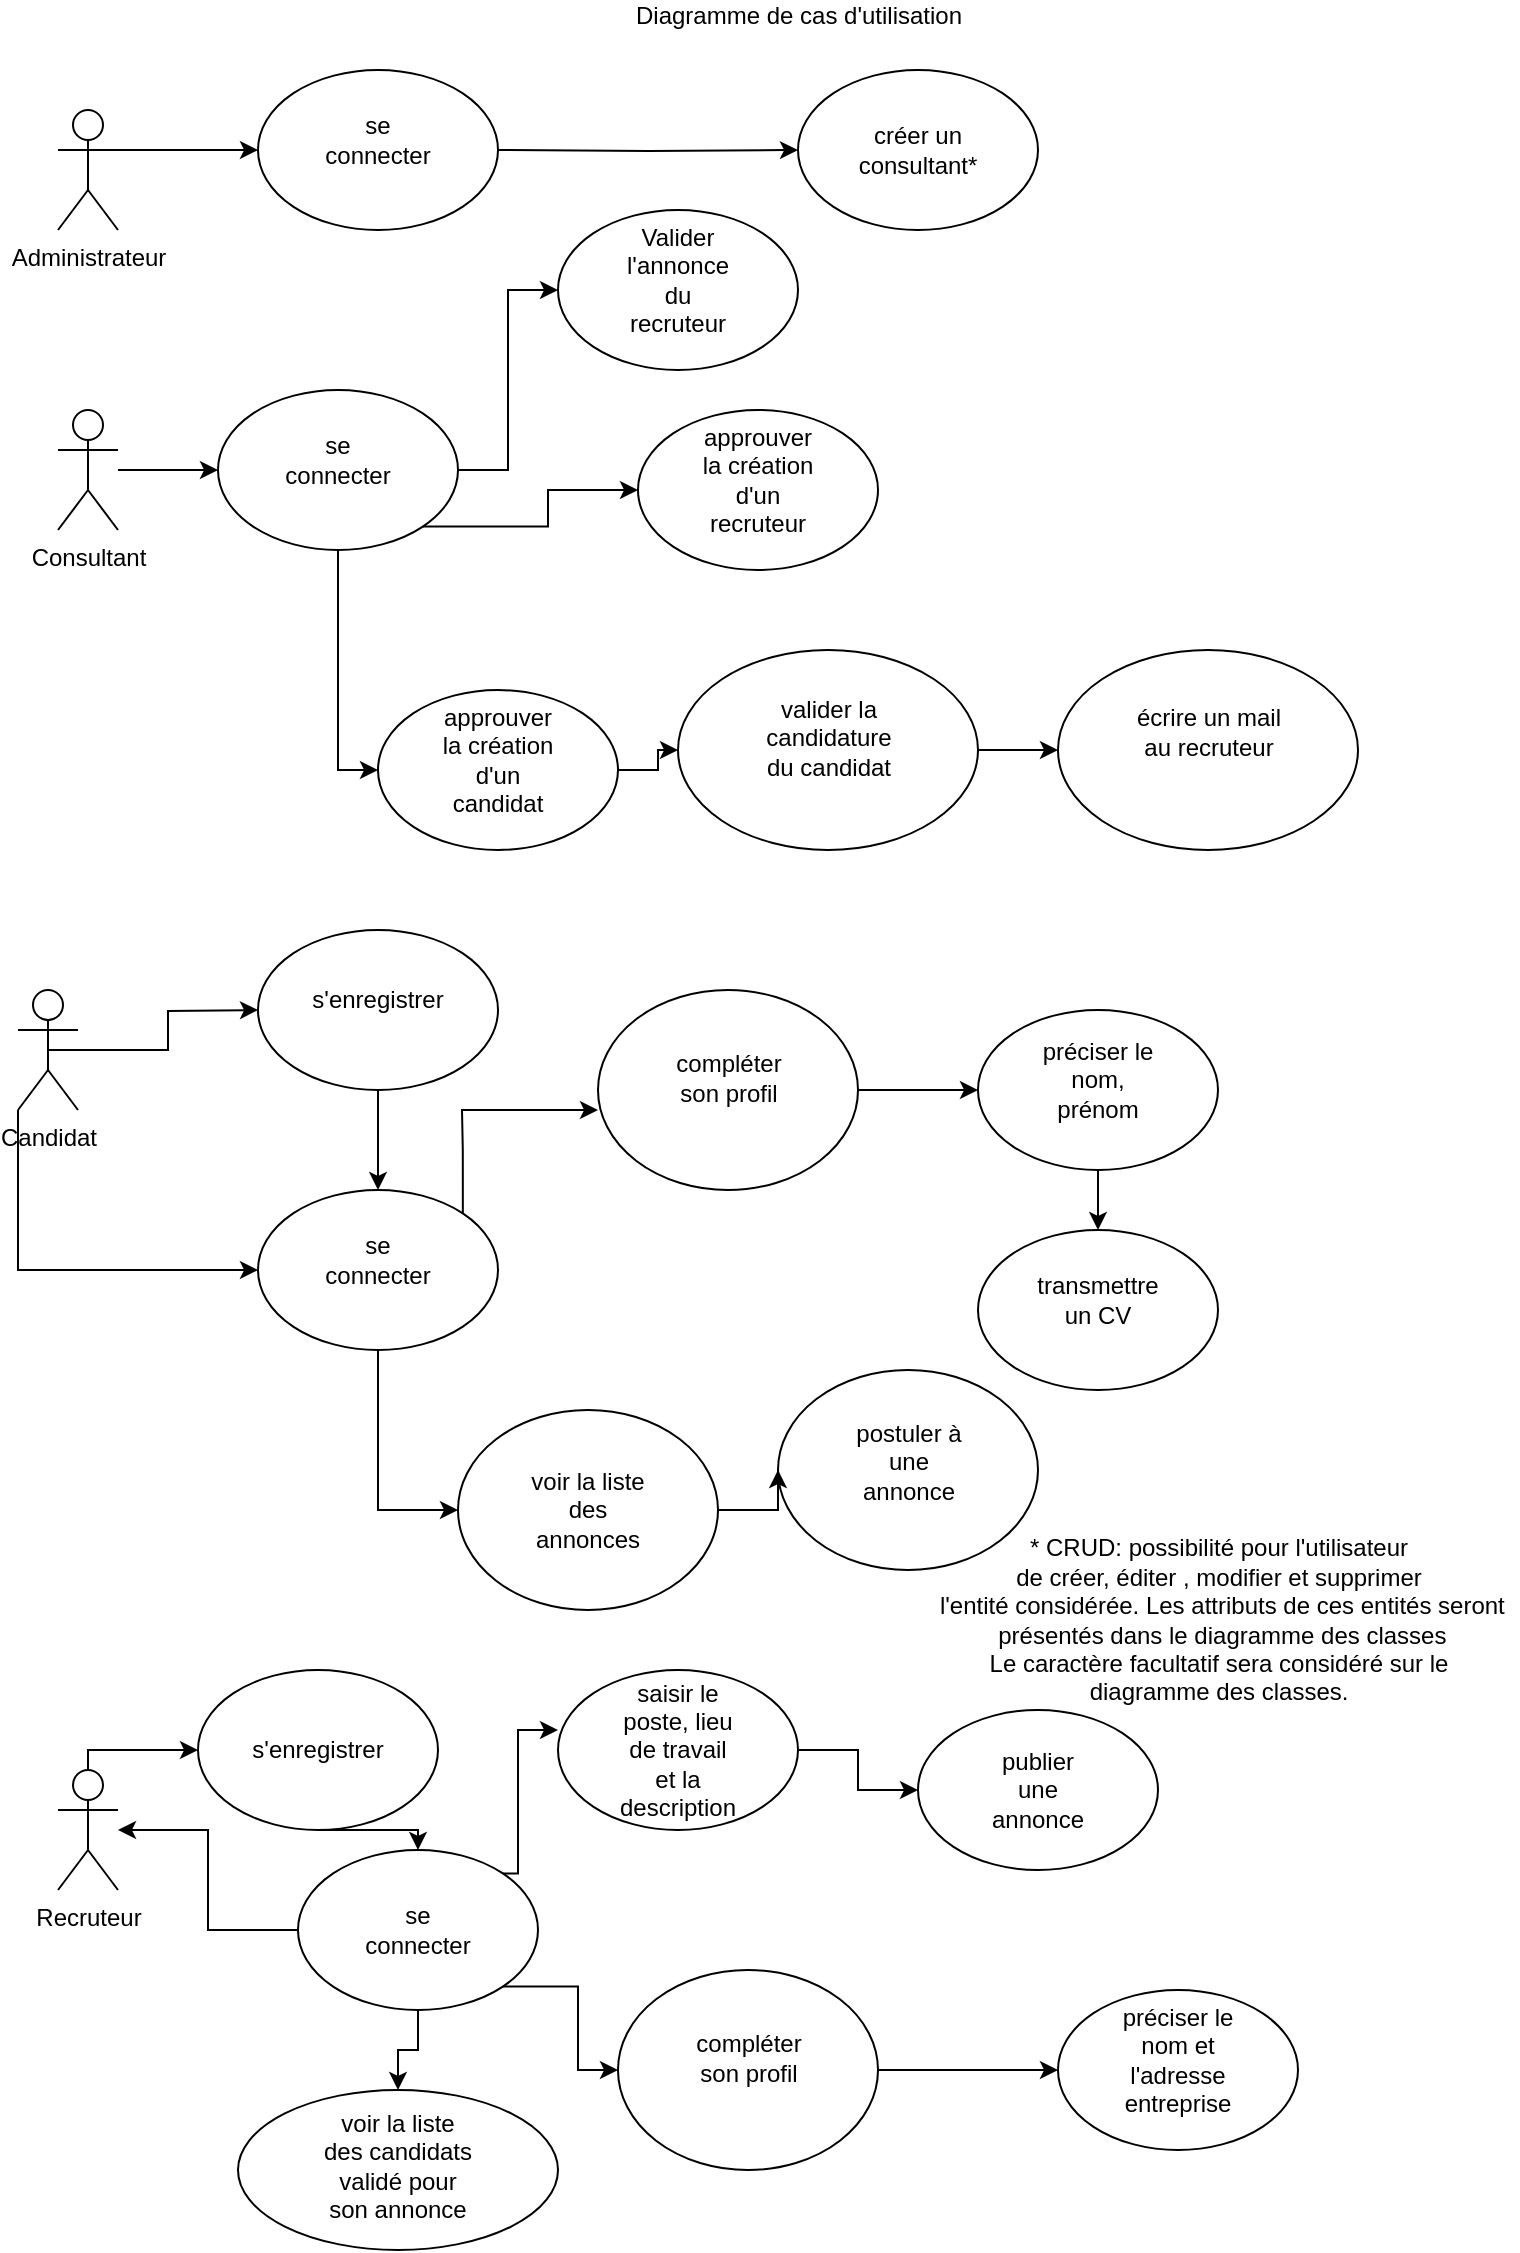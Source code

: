 <mxfile version="20.0.4" type="github">
  <diagram id="4P2TpbgXzhP-4KFeG8Nv" name="Page-1">
    <mxGraphModel dx="796" dy="481" grid="1" gridSize="10" guides="1" tooltips="1" connect="1" arrows="1" fold="1" page="1" pageScale="1" pageWidth="827" pageHeight="1169" math="0" shadow="0">
      <root>
        <mxCell id="0" />
        <mxCell id="1" parent="0" />
        <mxCell id="2" value="&lt;div&gt;Diagramme de cas d&#39;utilisation&lt;/div&gt;&lt;div&gt;&lt;br&gt;&lt;/div&gt;" style="text;html=1;resizable=0;autosize=1;align=center;verticalAlign=middle;points=[];fillColor=none;strokeColor=none;rounded=0;" parent="1" vertex="1">
          <mxGeometry x="370" y="15" width="180" height="30" as="geometry" />
        </mxCell>
        <mxCell id="oijMVtfoC-c7ZMny98bf-4" value="" style="group" parent="1" vertex="1" connectable="0">
          <mxGeometry x="170" y="210" width="120" height="80" as="geometry" />
        </mxCell>
        <mxCell id="oijMVtfoC-c7ZMny98bf-2" value="" style="ellipse;whiteSpace=wrap;html=1;" parent="oijMVtfoC-c7ZMny98bf-4" vertex="1">
          <mxGeometry width="120" height="80" as="geometry" />
        </mxCell>
        <mxCell id="oijMVtfoC-c7ZMny98bf-3" value="se connecter" style="text;html=1;strokeColor=none;fillColor=none;align=center;verticalAlign=middle;whiteSpace=wrap;rounded=0;" parent="oijMVtfoC-c7ZMny98bf-4" vertex="1">
          <mxGeometry x="30" y="20" width="60" height="30" as="geometry" />
        </mxCell>
        <mxCell id="bDuGjaqNq2e8TzomaUQW-6" style="edgeStyle=orthogonalEdgeStyle;rounded=0;orthogonalLoop=1;jettySize=auto;html=1;entryX=0;entryY=0.5;entryDx=0;entryDy=0;" parent="1" source="oijMVtfoC-c7ZMny98bf-5" target="bDuGjaqNq2e8TzomaUQW-3" edge="1">
          <mxGeometry relative="1" as="geometry">
            <Array as="points">
              <mxPoint x="105" y="890" />
            </Array>
          </mxGeometry>
        </mxCell>
        <mxCell id="oijMVtfoC-c7ZMny98bf-5" value="Recruteur" style="shape=umlActor;verticalLabelPosition=bottom;verticalAlign=top;html=1;outlineConnect=0;" parent="1" vertex="1">
          <mxGeometry x="90" y="900" width="30" height="60" as="geometry" />
        </mxCell>
        <mxCell id="oijMVtfoC-c7ZMny98bf-15" style="edgeStyle=orthogonalEdgeStyle;rounded=0;orthogonalLoop=1;jettySize=auto;html=1;entryX=0;entryY=0.5;entryDx=0;entryDy=0;" parent="1" source="oijMVtfoC-c7ZMny98bf-10" target="oijMVtfoC-c7ZMny98bf-2" edge="1">
          <mxGeometry relative="1" as="geometry" />
        </mxCell>
        <mxCell id="oijMVtfoC-c7ZMny98bf-10" value="Consultant" style="shape=umlActor;verticalLabelPosition=bottom;verticalAlign=top;html=1;outlineConnect=0;" parent="1" vertex="1">
          <mxGeometry x="90" y="220" width="30" height="60" as="geometry" />
        </mxCell>
        <mxCell id="oijMVtfoC-c7ZMny98bf-25" style="edgeStyle=orthogonalEdgeStyle;rounded=0;orthogonalLoop=1;jettySize=auto;html=1;exitX=1;exitY=0.333;exitDx=0;exitDy=0;exitPerimeter=0;entryX=0;entryY=0.5;entryDx=0;entryDy=0;" parent="1" source="oijMVtfoC-c7ZMny98bf-12" target="oijMVtfoC-c7ZMny98bf-19" edge="1">
          <mxGeometry relative="1" as="geometry" />
        </mxCell>
        <mxCell id="oijMVtfoC-c7ZMny98bf-12" value="Administrateur" style="shape=umlActor;verticalLabelPosition=bottom;verticalAlign=top;html=1;outlineConnect=0;" parent="1" vertex="1">
          <mxGeometry x="90" y="70" width="30" height="60" as="geometry" />
        </mxCell>
        <mxCell id="oijMVtfoC-c7ZMny98bf-18" value="" style="group" parent="1" vertex="1" connectable="0">
          <mxGeometry x="190" y="50" width="120" height="80" as="geometry" />
        </mxCell>
        <mxCell id="oijMVtfoC-c7ZMny98bf-19" value="" style="ellipse;whiteSpace=wrap;html=1;" parent="oijMVtfoC-c7ZMny98bf-18" vertex="1">
          <mxGeometry width="120" height="80" as="geometry" />
        </mxCell>
        <mxCell id="oijMVtfoC-c7ZMny98bf-20" value="se connecter" style="text;html=1;strokeColor=none;fillColor=none;align=center;verticalAlign=middle;whiteSpace=wrap;rounded=0;" parent="oijMVtfoC-c7ZMny98bf-18" vertex="1">
          <mxGeometry x="30" y="20" width="60" height="30" as="geometry" />
        </mxCell>
        <mxCell id="oijMVtfoC-c7ZMny98bf-29" value="" style="group" parent="1" vertex="1" connectable="0">
          <mxGeometry x="400" y="340" width="150" height="100" as="geometry" />
        </mxCell>
        <mxCell id="oijMVtfoC-c7ZMny98bf-30" value="" style="ellipse;whiteSpace=wrap;html=1;" parent="oijMVtfoC-c7ZMny98bf-29" vertex="1">
          <mxGeometry width="150" height="100" as="geometry" />
        </mxCell>
        <mxCell id="oijMVtfoC-c7ZMny98bf-31" value="valider la candidature du candidat" style="text;html=1;strokeColor=none;fillColor=none;align=center;verticalAlign=middle;whiteSpace=wrap;rounded=0;" parent="oijMVtfoC-c7ZMny98bf-29" vertex="1">
          <mxGeometry x="37.5" y="25" width="75" height="37.5" as="geometry" />
        </mxCell>
        <mxCell id="oijMVtfoC-c7ZMny98bf-35" style="edgeStyle=orthogonalEdgeStyle;rounded=0;orthogonalLoop=1;jettySize=auto;html=1;entryX=0;entryY=0.5;entryDx=0;entryDy=0;" parent="1" target="oijMVtfoC-c7ZMny98bf-27" edge="1">
          <mxGeometry relative="1" as="geometry">
            <mxPoint x="310" y="90" as="sourcePoint" />
          </mxGeometry>
        </mxCell>
        <mxCell id="oijMVtfoC-c7ZMny98bf-36" value="" style="group" parent="1" vertex="1" connectable="0">
          <mxGeometry x="340" y="120" width="120" height="80" as="geometry" />
        </mxCell>
        <mxCell id="oijMVtfoC-c7ZMny98bf-37" value="" style="ellipse;whiteSpace=wrap;html=1;" parent="oijMVtfoC-c7ZMny98bf-36" vertex="1">
          <mxGeometry width="120" height="80" as="geometry" />
        </mxCell>
        <mxCell id="oijMVtfoC-c7ZMny98bf-38" value="Valider l&#39;annonce du recruteur" style="text;html=1;strokeColor=none;fillColor=none;align=center;verticalAlign=middle;whiteSpace=wrap;rounded=0;" parent="oijMVtfoC-c7ZMny98bf-36" vertex="1">
          <mxGeometry x="30" y="20" width="60" height="30" as="geometry" />
        </mxCell>
        <mxCell id="oijMVtfoC-c7ZMny98bf-81" value="" style="group" parent="1" vertex="1" connectable="0">
          <mxGeometry x="590" y="1010" width="120" height="80" as="geometry" />
        </mxCell>
        <mxCell id="oijMVtfoC-c7ZMny98bf-82" value="" style="ellipse;whiteSpace=wrap;html=1;" parent="oijMVtfoC-c7ZMny98bf-81" vertex="1">
          <mxGeometry width="120" height="80" as="geometry" />
        </mxCell>
        <mxCell id="oijMVtfoC-c7ZMny98bf-83" value="préciser le nom et l&#39;adresse entreprise" style="text;html=1;strokeColor=none;fillColor=none;align=center;verticalAlign=middle;whiteSpace=wrap;rounded=0;" parent="oijMVtfoC-c7ZMny98bf-81" vertex="1">
          <mxGeometry x="30" y="20" width="60" height="30" as="geometry" />
        </mxCell>
        <mxCell id="oijMVtfoC-c7ZMny98bf-90" style="edgeStyle=orthogonalEdgeStyle;rounded=0;orthogonalLoop=1;jettySize=auto;html=1;exitX=1;exitY=0.5;exitDx=0;exitDy=0;entryX=0;entryY=0.5;entryDx=0;entryDy=0;" parent="1" source="oijMVtfoC-c7ZMny98bf-2" target="oijMVtfoC-c7ZMny98bf-37" edge="1">
          <mxGeometry relative="1" as="geometry" />
        </mxCell>
        <mxCell id="FNlm2keyfV-S8ZdXjNnV-2" value="&lt;div&gt;* CRUD: possibilité pour l&#39;utilisateur&lt;/div&gt;&lt;div&gt;de créer, éditer , modifier et supprimer&lt;/div&gt;&lt;div&gt;&amp;nbsp;l&#39;entité considérée. Les attributs de ces entités seront&lt;/div&gt;&lt;div&gt;&amp;nbsp;présentés dans le diagramme des classes&lt;br&gt;&lt;/div&gt;&lt;div&gt;Le caractère facultatif sera considéré sur le &lt;br&gt;&lt;/div&gt;&lt;div&gt;diagramme des classes.&lt;/div&gt;" style="text;html=1;resizable=0;autosize=1;align=center;verticalAlign=middle;points=[];fillColor=none;strokeColor=none;rounded=0;" parent="1" vertex="1">
          <mxGeometry x="520" y="780" width="300" height="90" as="geometry" />
        </mxCell>
        <mxCell id="oijMVtfoC-c7ZMny98bf-27" value="" style="ellipse;whiteSpace=wrap;html=1;" parent="1" vertex="1">
          <mxGeometry x="460" y="50" width="120" height="80" as="geometry" />
        </mxCell>
        <mxCell id="oijMVtfoC-c7ZMny98bf-28" value="créer un consultant*" style="text;html=1;strokeColor=none;fillColor=none;align=center;verticalAlign=middle;whiteSpace=wrap;rounded=0;" parent="1" vertex="1">
          <mxGeometry x="490" y="75" width="60" height="30" as="geometry" />
        </mxCell>
        <mxCell id="cNIdlagECGKcxJbRgOtK-7" value="" style="group" parent="1" vertex="1" connectable="0">
          <mxGeometry x="380" y="220" width="120" height="80" as="geometry" />
        </mxCell>
        <mxCell id="cNIdlagECGKcxJbRgOtK-8" value="" style="ellipse;whiteSpace=wrap;html=1;" parent="cNIdlagECGKcxJbRgOtK-7" vertex="1">
          <mxGeometry width="120" height="80" as="geometry" />
        </mxCell>
        <mxCell id="cNIdlagECGKcxJbRgOtK-9" value="approuver la création d&#39;un recruteur " style="text;html=1;strokeColor=none;fillColor=none;align=center;verticalAlign=middle;whiteSpace=wrap;rounded=0;" parent="cNIdlagECGKcxJbRgOtK-7" vertex="1">
          <mxGeometry x="30" y="20" width="60" height="30" as="geometry" />
        </mxCell>
        <mxCell id="cNIdlagECGKcxJbRgOtK-11" value="" style="group" parent="1" vertex="1" connectable="0">
          <mxGeometry x="250" y="360" width="120" height="80" as="geometry" />
        </mxCell>
        <mxCell id="cNIdlagECGKcxJbRgOtK-12" value="" style="ellipse;whiteSpace=wrap;html=1;" parent="cNIdlagECGKcxJbRgOtK-11" vertex="1">
          <mxGeometry width="120" height="80" as="geometry" />
        </mxCell>
        <mxCell id="cNIdlagECGKcxJbRgOtK-13" value="approuver la création d&#39;un candidat " style="text;html=1;strokeColor=none;fillColor=none;align=center;verticalAlign=middle;whiteSpace=wrap;rounded=0;" parent="cNIdlagECGKcxJbRgOtK-11" vertex="1">
          <mxGeometry x="30" y="20" width="60" height="30" as="geometry" />
        </mxCell>
        <mxCell id="cNIdlagECGKcxJbRgOtK-14" value="" style="group" parent="1" vertex="1" connectable="0">
          <mxGeometry x="590" y="340" width="150" height="100" as="geometry" />
        </mxCell>
        <mxCell id="cNIdlagECGKcxJbRgOtK-15" value="" style="ellipse;whiteSpace=wrap;html=1;" parent="cNIdlagECGKcxJbRgOtK-14" vertex="1">
          <mxGeometry width="150" height="100" as="geometry" />
        </mxCell>
        <mxCell id="cNIdlagECGKcxJbRgOtK-16" value="écrire un mail au recruteur" style="text;html=1;strokeColor=none;fillColor=none;align=center;verticalAlign=middle;whiteSpace=wrap;rounded=0;" parent="cNIdlagECGKcxJbRgOtK-14" vertex="1">
          <mxGeometry x="37.5" y="20" width="75" height="42.5" as="geometry" />
        </mxCell>
        <mxCell id="cNIdlagECGKcxJbRgOtK-19" style="edgeStyle=orthogonalEdgeStyle;rounded=0;orthogonalLoop=1;jettySize=auto;html=1;exitX=1;exitY=0.5;exitDx=0;exitDy=0;" parent="1" source="oijMVtfoC-c7ZMny98bf-30" edge="1">
          <mxGeometry relative="1" as="geometry">
            <mxPoint x="590" y="390" as="targetPoint" />
          </mxGeometry>
        </mxCell>
        <mxCell id="cNIdlagECGKcxJbRgOtK-20" style="edgeStyle=orthogonalEdgeStyle;rounded=0;orthogonalLoop=1;jettySize=auto;html=1;exitX=1;exitY=1;exitDx=0;exitDy=0;entryX=0;entryY=0.5;entryDx=0;entryDy=0;" parent="1" source="oijMVtfoC-c7ZMny98bf-2" target="cNIdlagECGKcxJbRgOtK-8" edge="1">
          <mxGeometry relative="1" as="geometry" />
        </mxCell>
        <mxCell id="cNIdlagECGKcxJbRgOtK-31" value="" style="group" parent="1" vertex="1" connectable="0">
          <mxGeometry x="160" y="850" width="120" height="80" as="geometry" />
        </mxCell>
        <mxCell id="bDuGjaqNq2e8TzomaUQW-3" value="" style="ellipse;whiteSpace=wrap;html=1;" parent="cNIdlagECGKcxJbRgOtK-31" vertex="1">
          <mxGeometry width="120" height="80" as="geometry" />
        </mxCell>
        <mxCell id="cNIdlagECGKcxJbRgOtK-30" value="s&#39;enregistrer" style="text;html=1;strokeColor=none;fillColor=none;align=center;verticalAlign=middle;whiteSpace=wrap;rounded=0;" parent="cNIdlagECGKcxJbRgOtK-31" vertex="1">
          <mxGeometry x="30" y="25" width="60" height="30" as="geometry" />
        </mxCell>
        <mxCell id="cNIdlagECGKcxJbRgOtK-32" value="" style="group" parent="1" vertex="1" connectable="0">
          <mxGeometry x="210" y="940" width="120" height="80" as="geometry" />
        </mxCell>
        <mxCell id="cNIdlagECGKcxJbRgOtK-33" value="" style="ellipse;whiteSpace=wrap;html=1;" parent="cNIdlagECGKcxJbRgOtK-32" vertex="1">
          <mxGeometry width="120" height="80" as="geometry" />
        </mxCell>
        <mxCell id="cNIdlagECGKcxJbRgOtK-34" value="se connecter" style="text;html=1;strokeColor=none;fillColor=none;align=center;verticalAlign=middle;whiteSpace=wrap;rounded=0;" parent="cNIdlagECGKcxJbRgOtK-32" vertex="1">
          <mxGeometry x="30" y="25" width="60" height="30" as="geometry" />
        </mxCell>
        <mxCell id="cNIdlagECGKcxJbRgOtK-35" style="edgeStyle=orthogonalEdgeStyle;rounded=0;orthogonalLoop=1;jettySize=auto;html=1;exitX=0.5;exitY=1;exitDx=0;exitDy=0;entryX=0.5;entryY=0;entryDx=0;entryDy=0;" parent="1" source="bDuGjaqNq2e8TzomaUQW-3" target="cNIdlagECGKcxJbRgOtK-33" edge="1">
          <mxGeometry relative="1" as="geometry">
            <Array as="points">
              <mxPoint x="270" y="930" />
            </Array>
          </mxGeometry>
        </mxCell>
        <mxCell id="cNIdlagECGKcxJbRgOtK-38" value="" style="group" parent="1" vertex="1" connectable="0">
          <mxGeometry x="520" y="870" width="120" height="80" as="geometry" />
        </mxCell>
        <mxCell id="cNIdlagECGKcxJbRgOtK-39" value="" style="ellipse;whiteSpace=wrap;html=1;" parent="cNIdlagECGKcxJbRgOtK-38" vertex="1">
          <mxGeometry width="120" height="80" as="geometry" />
        </mxCell>
        <mxCell id="cNIdlagECGKcxJbRgOtK-40" value="publier une annonce" style="text;html=1;strokeColor=none;fillColor=none;align=center;verticalAlign=middle;whiteSpace=wrap;rounded=0;" parent="cNIdlagECGKcxJbRgOtK-38" vertex="1">
          <mxGeometry x="30" y="25" width="60" height="30" as="geometry" />
        </mxCell>
        <mxCell id="cNIdlagECGKcxJbRgOtK-41" value="" style="group" parent="1" vertex="1" connectable="0">
          <mxGeometry x="180" y="1060" width="160" height="80" as="geometry" />
        </mxCell>
        <mxCell id="cNIdlagECGKcxJbRgOtK-42" value="" style="ellipse;whiteSpace=wrap;html=1;" parent="cNIdlagECGKcxJbRgOtK-41" vertex="1">
          <mxGeometry width="160" height="80" as="geometry" />
        </mxCell>
        <mxCell id="cNIdlagECGKcxJbRgOtK-43" value="voir la liste des candidats validé pour son annonce" style="text;html=1;strokeColor=none;fillColor=none;align=center;verticalAlign=middle;whiteSpace=wrap;rounded=0;" parent="cNIdlagECGKcxJbRgOtK-41" vertex="1">
          <mxGeometry x="40" y="20" width="80" height="35" as="geometry" />
        </mxCell>
        <mxCell id="cNIdlagECGKcxJbRgOtK-44" style="edgeStyle=orthogonalEdgeStyle;rounded=0;orthogonalLoop=1;jettySize=auto;html=1;exitX=0.5;exitY=1;exitDx=0;exitDy=0;entryX=0.5;entryY=0;entryDx=0;entryDy=0;" parent="1" source="cNIdlagECGKcxJbRgOtK-33" target="cNIdlagECGKcxJbRgOtK-42" edge="1">
          <mxGeometry relative="1" as="geometry" />
        </mxCell>
        <mxCell id="cNIdlagECGKcxJbRgOtK-46" style="edgeStyle=orthogonalEdgeStyle;rounded=0;orthogonalLoop=1;jettySize=auto;html=1;exitX=0;exitY=0.5;exitDx=0;exitDy=0;" parent="1" source="cNIdlagECGKcxJbRgOtK-33" target="oijMVtfoC-c7ZMny98bf-5" edge="1">
          <mxGeometry relative="1" as="geometry">
            <mxPoint x="130" y="940" as="targetPoint" />
          </mxGeometry>
        </mxCell>
        <mxCell id="oijMVtfoC-c7ZMny98bf-78" value="" style="group" parent="1" vertex="1" connectable="0">
          <mxGeometry x="450" y="700" width="130" height="100" as="geometry" />
        </mxCell>
        <mxCell id="oijMVtfoC-c7ZMny98bf-79" value="" style="ellipse;whiteSpace=wrap;html=1;" parent="oijMVtfoC-c7ZMny98bf-78" vertex="1">
          <mxGeometry width="130" height="100" as="geometry" />
        </mxCell>
        <mxCell id="oijMVtfoC-c7ZMny98bf-80" value="postuler à une annonce" style="text;html=1;strokeColor=none;fillColor=none;align=center;verticalAlign=middle;whiteSpace=wrap;rounded=0;" parent="oijMVtfoC-c7ZMny98bf-78" vertex="1">
          <mxGeometry x="32.5" y="30" width="65" height="32.5" as="geometry" />
        </mxCell>
        <mxCell id="oijMVtfoC-c7ZMny98bf-46" style="edgeStyle=orthogonalEdgeStyle;rounded=0;orthogonalLoop=1;jettySize=auto;html=1;exitX=0.5;exitY=0.5;exitDx=0;exitDy=0;exitPerimeter=0;" parent="1" source="oijMVtfoC-c7ZMny98bf-13" edge="1">
          <mxGeometry relative="1" as="geometry">
            <mxPoint x="190" y="520" as="targetPoint" />
          </mxGeometry>
        </mxCell>
        <mxCell id="oijMVtfoC-c7ZMny98bf-13" value="Candidat" style="shape=umlActor;verticalLabelPosition=bottom;verticalAlign=top;html=1;outlineConnect=0;" parent="1" vertex="1">
          <mxGeometry x="70" y="510" width="30" height="60" as="geometry" />
        </mxCell>
        <mxCell id="oijMVtfoC-c7ZMny98bf-22" value="" style="group" parent="1" vertex="1" connectable="0">
          <mxGeometry x="190" y="480" width="120" height="80" as="geometry" />
        </mxCell>
        <mxCell id="oijMVtfoC-c7ZMny98bf-23" value="" style="ellipse;whiteSpace=wrap;html=1;" parent="oijMVtfoC-c7ZMny98bf-22" vertex="1">
          <mxGeometry width="120" height="80" as="geometry" />
        </mxCell>
        <mxCell id="oijMVtfoC-c7ZMny98bf-24" value="s&#39;enregistrer" style="text;html=1;strokeColor=none;fillColor=none;align=center;verticalAlign=middle;whiteSpace=wrap;rounded=0;" parent="oijMVtfoC-c7ZMny98bf-22" vertex="1">
          <mxGeometry x="30" y="20" width="60" height="30" as="geometry" />
        </mxCell>
        <mxCell id="oijMVtfoC-c7ZMny98bf-41" value="" style="group" parent="1" vertex="1" connectable="0">
          <mxGeometry x="190" y="610" width="120" height="80" as="geometry" />
        </mxCell>
        <mxCell id="oijMVtfoC-c7ZMny98bf-42" value="" style="ellipse;whiteSpace=wrap;html=1;" parent="oijMVtfoC-c7ZMny98bf-41" vertex="1">
          <mxGeometry width="120" height="80" as="geometry" />
        </mxCell>
        <mxCell id="oijMVtfoC-c7ZMny98bf-43" value="se connecter" style="text;html=1;strokeColor=none;fillColor=none;align=center;verticalAlign=middle;whiteSpace=wrap;rounded=0;" parent="oijMVtfoC-c7ZMny98bf-41" vertex="1">
          <mxGeometry x="30" y="20" width="60" height="30" as="geometry" />
        </mxCell>
        <mxCell id="oijMVtfoC-c7ZMny98bf-48" style="edgeStyle=orthogonalEdgeStyle;rounded=0;orthogonalLoop=1;jettySize=auto;html=1;exitX=0;exitY=1;exitDx=0;exitDy=0;exitPerimeter=0;entryX=0;entryY=0.5;entryDx=0;entryDy=0;" parent="1" source="oijMVtfoC-c7ZMny98bf-13" target="oijMVtfoC-c7ZMny98bf-42" edge="1">
          <mxGeometry relative="1" as="geometry" />
        </mxCell>
        <mxCell id="oijMVtfoC-c7ZMny98bf-88" style="edgeStyle=orthogonalEdgeStyle;rounded=0;orthogonalLoop=1;jettySize=auto;html=1;entryX=0;entryY=0.5;entryDx=0;entryDy=0;" parent="1" target="oijMVtfoC-c7ZMny98bf-79" edge="1">
          <mxGeometry relative="1" as="geometry">
            <mxPoint x="420" y="770" as="sourcePoint" />
          </mxGeometry>
        </mxCell>
        <mxCell id="oijMVtfoC-c7ZMny98bf-47" style="edgeStyle=orthogonalEdgeStyle;rounded=0;orthogonalLoop=1;jettySize=auto;html=1;exitX=0.5;exitY=1;exitDx=0;exitDy=0;entryX=0.5;entryY=0;entryDx=0;entryDy=0;" parent="1" source="oijMVtfoC-c7ZMny98bf-23" target="oijMVtfoC-c7ZMny98bf-42" edge="1">
          <mxGeometry relative="1" as="geometry" />
        </mxCell>
        <mxCell id="oijMVtfoC-c7ZMny98bf-67" value="" style="group" parent="1" vertex="1" connectable="0">
          <mxGeometry x="360" y="510" width="130" height="100" as="geometry" />
        </mxCell>
        <mxCell id="oijMVtfoC-c7ZMny98bf-68" value="" style="ellipse;whiteSpace=wrap;html=1;" parent="oijMVtfoC-c7ZMny98bf-67" vertex="1">
          <mxGeometry width="130" height="100" as="geometry" />
        </mxCell>
        <mxCell id="oijMVtfoC-c7ZMny98bf-69" value="compléter son profil" style="text;html=1;strokeColor=none;fillColor=none;align=center;verticalAlign=middle;whiteSpace=wrap;rounded=0;" parent="oijMVtfoC-c7ZMny98bf-67" vertex="1">
          <mxGeometry x="32.5" y="25" width="65" height="37.5" as="geometry" />
        </mxCell>
        <mxCell id="bDuGjaqNq2e8TzomaUQW-2" style="edgeStyle=orthogonalEdgeStyle;rounded=0;orthogonalLoop=1;jettySize=auto;html=1;exitX=1;exitY=0;exitDx=0;exitDy=0;entryX=0;entryY=0.6;entryDx=0;entryDy=0;entryPerimeter=0;" parent="1" source="oijMVtfoC-c7ZMny98bf-42" target="oijMVtfoC-c7ZMny98bf-68" edge="1">
          <mxGeometry relative="1" as="geometry">
            <Array as="points">
              <mxPoint x="292" y="590" />
              <mxPoint x="292" y="570" />
            </Array>
          </mxGeometry>
        </mxCell>
        <mxCell id="cNIdlagECGKcxJbRgOtK-25" value="" style="group" parent="1" vertex="1" connectable="0">
          <mxGeometry x="290" y="720" width="130" height="100" as="geometry" />
        </mxCell>
        <mxCell id="cNIdlagECGKcxJbRgOtK-24" value="" style="ellipse;whiteSpace=wrap;html=1;" parent="cNIdlagECGKcxJbRgOtK-25" vertex="1">
          <mxGeometry width="130" height="100" as="geometry" />
        </mxCell>
        <mxCell id="bDuGjaqNq2e8TzomaUQW-4" value="voir la liste des annonces" style="text;html=1;strokeColor=none;fillColor=none;align=center;verticalAlign=middle;whiteSpace=wrap;rounded=0;" parent="cNIdlagECGKcxJbRgOtK-25" vertex="1">
          <mxGeometry x="35" y="35" width="60" height="30" as="geometry" />
        </mxCell>
        <mxCell id="cNIdlagECGKcxJbRgOtK-26" style="edgeStyle=orthogonalEdgeStyle;rounded=0;orthogonalLoop=1;jettySize=auto;html=1;exitX=0.5;exitY=1;exitDx=0;exitDy=0;" parent="1" source="oijMVtfoC-c7ZMny98bf-42" edge="1">
          <mxGeometry relative="1" as="geometry">
            <mxPoint x="290" y="770.0" as="targetPoint" />
            <Array as="points">
              <mxPoint x="250" y="770" />
            </Array>
          </mxGeometry>
        </mxCell>
        <mxCell id="cNIdlagECGKcxJbRgOtK-47" value="" style="group" parent="1" vertex="1" connectable="0">
          <mxGeometry x="370" y="1000" width="130" height="100" as="geometry" />
        </mxCell>
        <mxCell id="cNIdlagECGKcxJbRgOtK-48" value="" style="ellipse;whiteSpace=wrap;html=1;" parent="cNIdlagECGKcxJbRgOtK-47" vertex="1">
          <mxGeometry width="130" height="100" as="geometry" />
        </mxCell>
        <mxCell id="cNIdlagECGKcxJbRgOtK-49" value="compléter son profil" style="text;html=1;strokeColor=none;fillColor=none;align=center;verticalAlign=middle;whiteSpace=wrap;rounded=0;" parent="cNIdlagECGKcxJbRgOtK-47" vertex="1">
          <mxGeometry x="32.5" y="25" width="65" height="37.5" as="geometry" />
        </mxCell>
        <mxCell id="cNIdlagECGKcxJbRgOtK-51" style="edgeStyle=orthogonalEdgeStyle;rounded=0;orthogonalLoop=1;jettySize=auto;html=1;exitX=1;exitY=1;exitDx=0;exitDy=0;entryX=0;entryY=0.5;entryDx=0;entryDy=0;" parent="1" source="cNIdlagECGKcxJbRgOtK-33" target="cNIdlagECGKcxJbRgOtK-48" edge="1">
          <mxGeometry relative="1" as="geometry" />
        </mxCell>
        <mxCell id="cNIdlagECGKcxJbRgOtK-52" style="edgeStyle=orthogonalEdgeStyle;rounded=0;orthogonalLoop=1;jettySize=auto;html=1;exitX=1;exitY=0.5;exitDx=0;exitDy=0;entryX=0;entryY=0.5;entryDx=0;entryDy=0;" parent="1" source="cNIdlagECGKcxJbRgOtK-48" target="oijMVtfoC-c7ZMny98bf-82" edge="1">
          <mxGeometry relative="1" as="geometry">
            <mxPoint x="590" y="1070" as="targetPoint" />
          </mxGeometry>
        </mxCell>
        <mxCell id="cNIdlagECGKcxJbRgOtK-54" value="" style="group" parent="1" vertex="1" connectable="0">
          <mxGeometry x="550" y="520" width="120" height="80" as="geometry" />
        </mxCell>
        <mxCell id="cNIdlagECGKcxJbRgOtK-55" value="" style="ellipse;whiteSpace=wrap;html=1;" parent="cNIdlagECGKcxJbRgOtK-54" vertex="1">
          <mxGeometry width="120" height="80" as="geometry" />
        </mxCell>
        <mxCell id="cNIdlagECGKcxJbRgOtK-56" value="préciser le nom, prénom" style="text;html=1;strokeColor=none;fillColor=none;align=center;verticalAlign=middle;whiteSpace=wrap;rounded=0;" parent="cNIdlagECGKcxJbRgOtK-54" vertex="1">
          <mxGeometry x="30" y="20" width="60" height="30" as="geometry" />
        </mxCell>
        <mxCell id="cNIdlagECGKcxJbRgOtK-59" value="" style="group" parent="1" vertex="1" connectable="0">
          <mxGeometry x="550" y="630" width="120" height="80" as="geometry" />
        </mxCell>
        <mxCell id="cNIdlagECGKcxJbRgOtK-60" value="" style="ellipse;whiteSpace=wrap;html=1;" parent="cNIdlagECGKcxJbRgOtK-59" vertex="1">
          <mxGeometry width="120" height="80" as="geometry" />
        </mxCell>
        <mxCell id="cNIdlagECGKcxJbRgOtK-61" value="transmettre un CV" style="text;html=1;strokeColor=none;fillColor=none;align=center;verticalAlign=middle;whiteSpace=wrap;rounded=0;" parent="cNIdlagECGKcxJbRgOtK-59" vertex="1">
          <mxGeometry x="30" y="20" width="60" height="30" as="geometry" />
        </mxCell>
        <mxCell id="cNIdlagECGKcxJbRgOtK-62" style="edgeStyle=orthogonalEdgeStyle;rounded=0;orthogonalLoop=1;jettySize=auto;html=1;exitX=1;exitY=0.5;exitDx=0;exitDy=0;entryX=0;entryY=0.5;entryDx=0;entryDy=0;" parent="1" source="oijMVtfoC-c7ZMny98bf-68" target="cNIdlagECGKcxJbRgOtK-55" edge="1">
          <mxGeometry relative="1" as="geometry" />
        </mxCell>
        <mxCell id="cNIdlagECGKcxJbRgOtK-63" style="edgeStyle=orthogonalEdgeStyle;rounded=0;orthogonalLoop=1;jettySize=auto;html=1;exitX=0.5;exitY=1;exitDx=0;exitDy=0;entryX=0.5;entryY=0;entryDx=0;entryDy=0;" parent="1" source="cNIdlagECGKcxJbRgOtK-55" target="cNIdlagECGKcxJbRgOtK-60" edge="1">
          <mxGeometry relative="1" as="geometry" />
        </mxCell>
        <mxCell id="cNIdlagECGKcxJbRgOtK-66" value="" style="group" parent="1" vertex="1" connectable="0">
          <mxGeometry x="340" y="850" width="120" height="80" as="geometry" />
        </mxCell>
        <mxCell id="cNIdlagECGKcxJbRgOtK-64" value="" style="ellipse;whiteSpace=wrap;html=1;" parent="cNIdlagECGKcxJbRgOtK-66" vertex="1">
          <mxGeometry width="120" height="80" as="geometry" />
        </mxCell>
        <mxCell id="cNIdlagECGKcxJbRgOtK-65" value="saisir le poste, lieu de travail et la description" style="text;html=1;strokeColor=none;fillColor=none;align=center;verticalAlign=middle;whiteSpace=wrap;rounded=0;" parent="cNIdlagECGKcxJbRgOtK-66" vertex="1">
          <mxGeometry x="30" y="25" width="60" height="30" as="geometry" />
        </mxCell>
        <mxCell id="cNIdlagECGKcxJbRgOtK-69" style="edgeStyle=orthogonalEdgeStyle;rounded=0;orthogonalLoop=1;jettySize=auto;html=1;exitX=1;exitY=0;exitDx=0;exitDy=0;" parent="1" source="cNIdlagECGKcxJbRgOtK-33" edge="1">
          <mxGeometry relative="1" as="geometry">
            <mxPoint x="340" y="880" as="targetPoint" />
            <Array as="points">
              <mxPoint x="320" y="952" />
              <mxPoint x="320" y="880" />
            </Array>
          </mxGeometry>
        </mxCell>
        <mxCell id="cNIdlagECGKcxJbRgOtK-70" style="edgeStyle=orthogonalEdgeStyle;rounded=0;orthogonalLoop=1;jettySize=auto;html=1;exitX=1;exitY=0.5;exitDx=0;exitDy=0;entryX=0;entryY=0.5;entryDx=0;entryDy=0;" parent="1" source="cNIdlagECGKcxJbRgOtK-64" target="cNIdlagECGKcxJbRgOtK-39" edge="1">
          <mxGeometry relative="1" as="geometry">
            <mxPoint x="640" y="930" as="targetPoint" />
          </mxGeometry>
        </mxCell>
        <mxCell id="BfM76ebf1uYEqXLz4oTj-2" style="edgeStyle=orthogonalEdgeStyle;rounded=0;orthogonalLoop=1;jettySize=auto;html=1;exitX=0.5;exitY=1;exitDx=0;exitDy=0;entryX=0;entryY=0.5;entryDx=0;entryDy=0;" edge="1" parent="1" source="oijMVtfoC-c7ZMny98bf-2" target="cNIdlagECGKcxJbRgOtK-12">
          <mxGeometry relative="1" as="geometry">
            <mxPoint x="230" y="370" as="targetPoint" />
          </mxGeometry>
        </mxCell>
        <mxCell id="BfM76ebf1uYEqXLz4oTj-3" style="edgeStyle=orthogonalEdgeStyle;rounded=0;orthogonalLoop=1;jettySize=auto;html=1;exitX=1;exitY=0.5;exitDx=0;exitDy=0;" edge="1" parent="1" source="cNIdlagECGKcxJbRgOtK-12" target="oijMVtfoC-c7ZMny98bf-30">
          <mxGeometry relative="1" as="geometry" />
        </mxCell>
      </root>
    </mxGraphModel>
  </diagram>
</mxfile>
